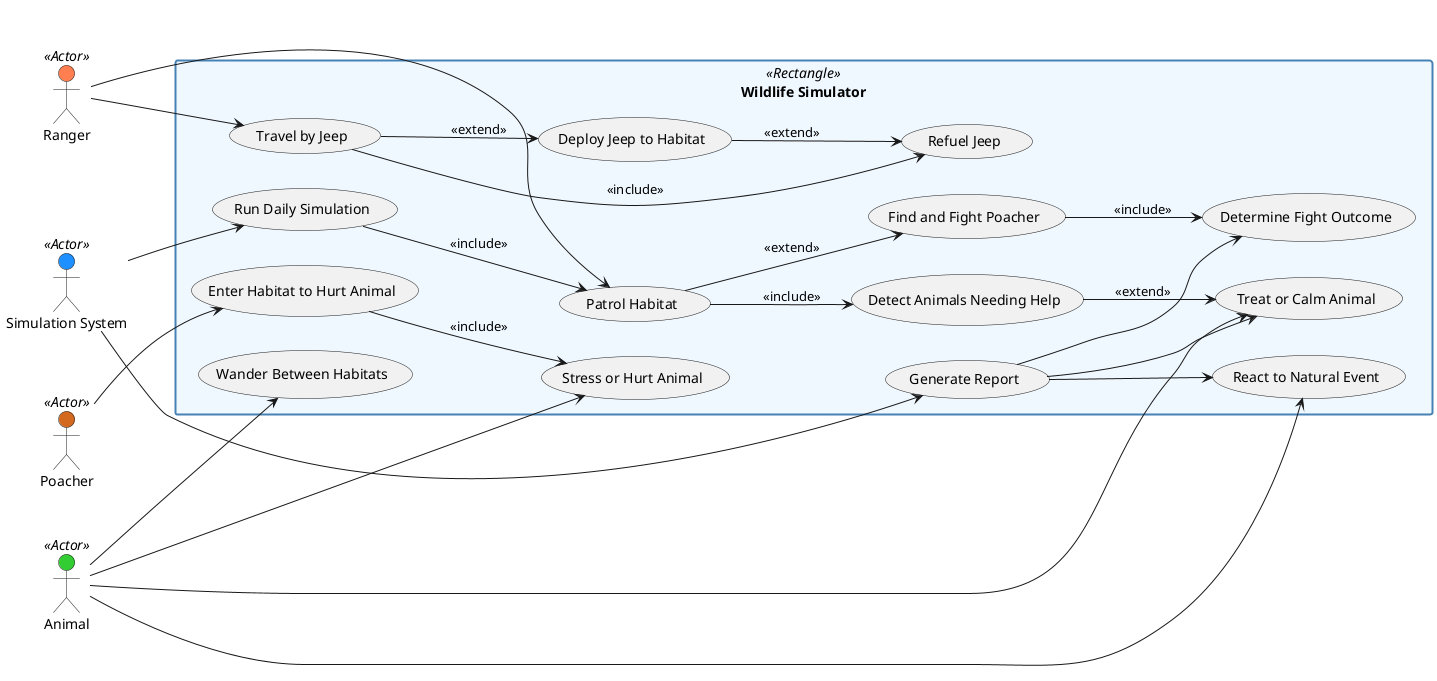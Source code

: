 @startuml Wildlife Simulator - Use Case Diagram

'=== ACTORS ===
left to right direction

actor Ranger as "Ranger" <<Actor>> #FF7F50
actor Animal as "Animal" <<Actor>> #32CD32
actor Poacher as "Poacher" <<Actor>> #D2691E
actor SimulationSystem as "Simulation System" <<Actor>> #1E90FF

'=== SYSTEM BOUNDARY ===
rectangle "Wildlife Simulator" <<Rectangle>> {
    skinparam rectangle {
        BackgroundColor #F0F8FF
        BorderColor #4682B4
        BorderThickness 2
    }

    '=== Simulation Flow ===
    (Run Daily Simulation) as Run
    (Generate Report) as Report

    '=== Ranger Operations ===
    (Patrol Habitat) as Patrol
    (Detect Animals Needing Help) as Detect
    (Treat or Calm Animal) as AidAnimal
    (Find and Fight Poacher) as FightPoacher
    (Determine Fight Outcome) as FightOutcome

    '=== Vehicle Operations ===
    (Travel by Jeep) as Travel
    (Refuel Jeep) as Refuel
    (Deploy Jeep to Habitat) as Deploy

    '=== Poacher Actions ===
    (Enter Habitat to Hurt Animal) as Incursion
    (Stress or Hurt Animal) as PoacherHurt

    '=== Animal Behaviors ===
    (Wander Between Habitats) as Wander
    (React to Natural Event) as ReactEvent

    '=== Use Case Relationships ===
    Run --> Patrol : <<include>>
    
    Patrol --> Detect : <<include>>
    Detect --> AidAnimal : <<extend>>
    Patrol --> FightPoacher : <<extend>>
    FightPoacher --> FightOutcome : <<include>>

    Incursion --> PoacherHurt : <<include>>

    Travel --> Refuel : <<include>>
    Travel --> Deploy : <<extend>>
    Deploy --> Refuel : <<extend>>
    
    ' Report includes important outcomes
    Report --> AidAnimal
    Report --> FightOutcome
    Report --> ReactEvent
}

'=== SYSTEM INTERACTIONS ===
SimulationSystem --> Run
SimulationSystem --> Report

'=== RANGER INTERACTIONS ===
Ranger --> Patrol
Ranger --> Travel

'=== POACHER INTERACTIONS ===
Poacher --> Incursion

'=== ANIMAL INTERACTIONS ===
Animal --> AidAnimal
Animal --> PoacherHurt
Animal --> ReactEvent
Animal --> Wander

@enduml
